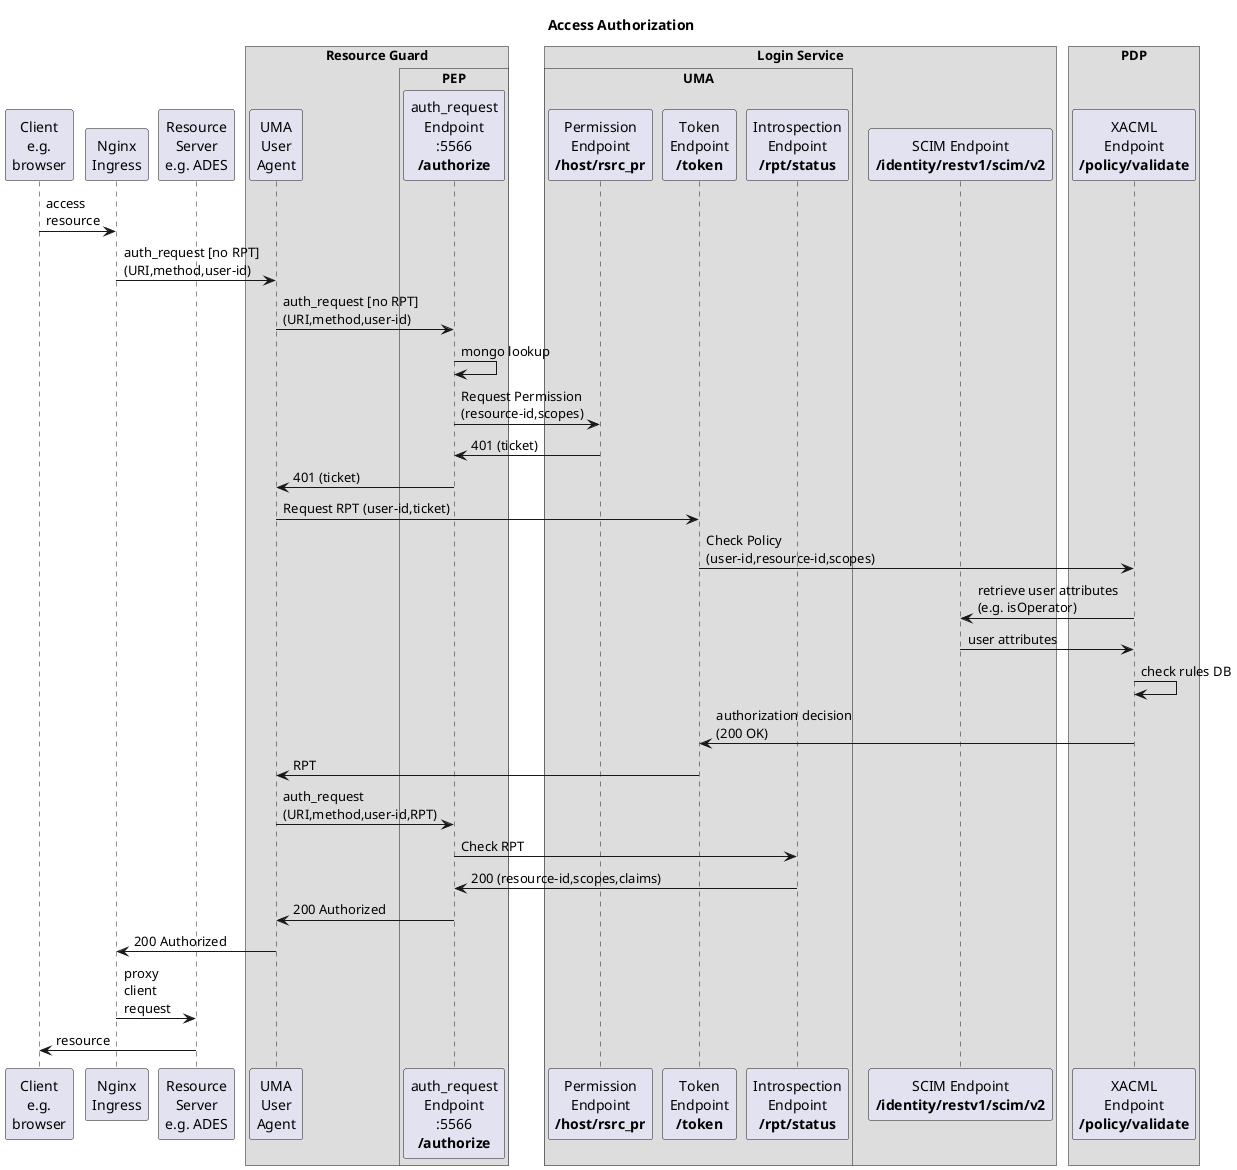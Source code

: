 @startuml access-authorization-seq
title Access Authorization

!pragma teoz true

participant "Client\ne.g.\nbrowser" as client
participant "Nginx\nIngress" as nginx
participant "Resource\nServer\ne.g. ADES" as resource

box "Resource Guard"
participant "UMA\nUser\nAgent" as agent
box PEP
participant "auth_request\nEndpoint\n:5566\n<b>/authorize</b>" as pep_auth
' participant "Resources API\n:5576" as pep_resources
end box
end box
box "Login Service"
box UMA
participant "Permission\nEndpoint\n<b>/host/rsrc_pr</b>" as uma_permission
participant "Token\nEndpoint\n<b>/token</b>" as uma_token
participant "Introspection\nEndpoint\n<b>/rpt/status</b>" as uma_introspection
end box
participant "SCIM Endpoint\n<b>/identity/restv1/scim/v2</b>" as scim
' participant "OIDC Endpoint" as oidc
end box
box PDP
' participant "Policy API" as policy
participant "XACML\nEndpoint\n<b>/policy/validate</b>" as xacml
end box

client -> nginx : access\nresource
nginx -> agent : auth_request [no RPT]\n(URI,method,user-id)
agent -> pep_auth : auth_request [no RPT]\n(URI,method,user-id)
pep_auth -> pep_auth : mongo lookup
pep_auth -> uma_permission : Request Permission\n(resource-id,scopes)
uma_permission -> pep_auth : 401 (ticket)
pep_auth -> agent : 401 (ticket)
agent -> uma_token : Request RPT (user-id,ticket)
uma_token -> xacml : Check Policy\n(user-id,resource-id,scopes)
xacml -> scim : retrieve user attributes\n(e.g. isOperator)
scim -> xacml : user attributes
xacml -> xacml : check rules DB
xacml -> uma_token : authorization decision\n(200 OK)
uma_token -> agent : RPT
agent -> pep_auth : auth_request\n(URI,method,user-id,RPT)
pep_auth -> uma_introspection : Check RPT
uma_introspection -> pep_auth : 200 (resource-id,scopes,claims)
pep_auth -> agent : 200 Authorized
agent -> nginx : 200 Authorized
nginx -> resource : proxy\nclient\nrequest
resource -> client : resource

@enduml
